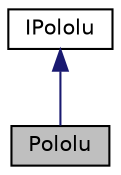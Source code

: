 digraph "Pololu"
{
 // LATEX_PDF_SIZE
  edge [fontname="Helvetica",fontsize="10",labelfontname="Helvetica",labelfontsize="10"];
  node [fontname="Helvetica",fontsize="10",shape=record];
  Node1 [label="Pololu",height=0.2,width=0.4,color="black", fillcolor="grey75", style="filled", fontcolor="black",tooltip="Class that implements the interface IPololu for a Pololu board that creates and manages serial commun..."];
  Node2 -> Node1 [dir="back",color="midnightblue",fontsize="10",style="solid",fontname="Helvetica"];
  Node2 [label="IPololu",height=0.2,width=0.4,color="black", fillcolor="white", style="filled",URL="$classIPololu.html",tooltip="Interface to control a Pololu controller. The interface provides the basic functions for the control ..."];
}
